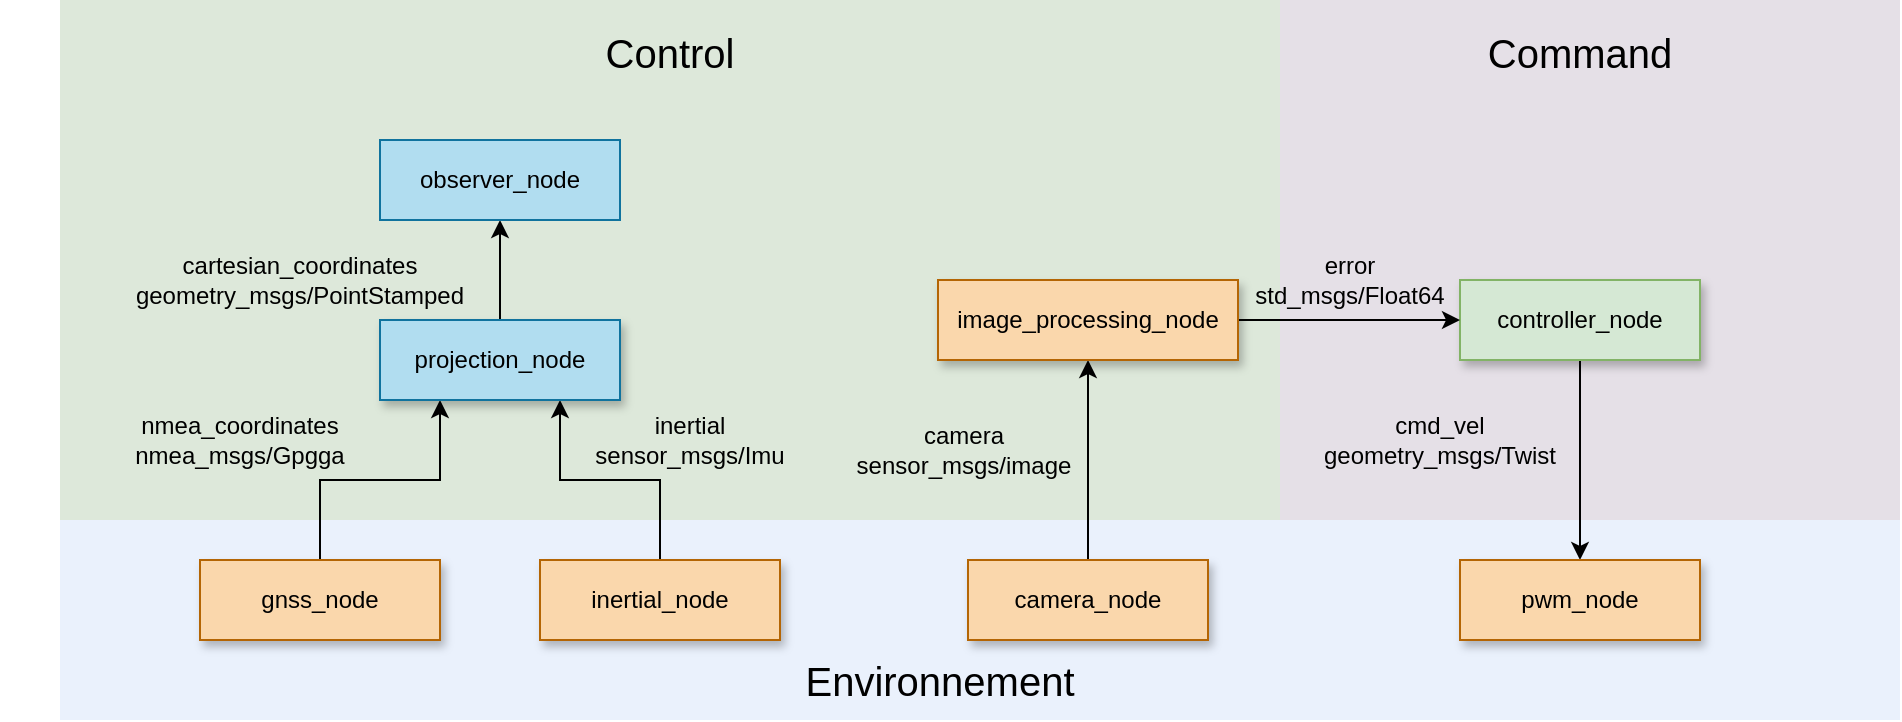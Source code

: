 <mxfile version="12.9.3" type="device"><diagram id="LOM3DD30pXZkqA77w6fu" name="Page-1"><mxGraphModel dx="1915" dy="616" grid="1" gridSize="10" guides="1" tooltips="1" connect="1" arrows="1" fold="1" page="1" pageScale="1" pageWidth="827" pageHeight="1169" math="0" shadow="0"><root><mxCell id="0"/><mxCell id="1" parent="0"/><mxCell id="5k8MpurmPt6ZaZ1ucksF-27" value="" style="rounded=0;whiteSpace=wrap;html=1;fillColor=#EAF1FC;strokeColor=none;gradientColor=none;" parent="1" vertex="1"><mxGeometry x="-160" y="340" width="920" height="100" as="geometry"/></mxCell><mxCell id="5k8MpurmPt6ZaZ1ucksF-26" value="" style="rounded=0;whiteSpace=wrap;html=1;fillColor=#E5E0E7;strokeColor=none;" parent="1" vertex="1"><mxGeometry x="450" y="80" width="310" height="260" as="geometry"/></mxCell><mxCell id="5k8MpurmPt6ZaZ1ucksF-25" value="" style="rounded=0;whiteSpace=wrap;html=1;fillColor=#DDE8DA;strokeColor=none;" parent="1" vertex="1"><mxGeometry x="-160" y="80" width="610" height="260" as="geometry"/></mxCell><mxCell id="LzHj21T4irfpq7RMiP9C-13" style="edgeStyle=orthogonalEdgeStyle;rounded=0;orthogonalLoop=1;jettySize=auto;html=1;exitX=0.5;exitY=0;exitDx=0;exitDy=0;entryX=0.75;entryY=1;entryDx=0;entryDy=0;" edge="1" parent="1" source="5k8MpurmPt6ZaZ1ucksF-3" target="5k8MpurmPt6ZaZ1ucksF-7"><mxGeometry relative="1" as="geometry"/></mxCell><mxCell id="5k8MpurmPt6ZaZ1ucksF-3" value="inertial_node" style="rounded=0;whiteSpace=wrap;html=1;fillColor=#fad7ac;strokeColor=#b46504;shadow=1;" parent="1" vertex="1"><mxGeometry x="80" y="360" width="120" height="40" as="geometry"/></mxCell><mxCell id="LzHj21T4irfpq7RMiP9C-12" style="edgeStyle=orthogonalEdgeStyle;rounded=0;orthogonalLoop=1;jettySize=auto;html=1;exitX=0.5;exitY=0;exitDx=0;exitDy=0;entryX=0.25;entryY=1;entryDx=0;entryDy=0;" edge="1" parent="1" source="5k8MpurmPt6ZaZ1ucksF-4" target="5k8MpurmPt6ZaZ1ucksF-7"><mxGeometry relative="1" as="geometry"/></mxCell><mxCell id="5k8MpurmPt6ZaZ1ucksF-4" value="gnss_node" style="rounded=0;whiteSpace=wrap;html=1;fillColor=#fad7ac;strokeColor=#b46504;shadow=1;" parent="1" vertex="1"><mxGeometry x="-90" y="360" width="120" height="40" as="geometry"/></mxCell><mxCell id="LzHj21T4irfpq7RMiP9C-8" style="edgeStyle=orthogonalEdgeStyle;rounded=0;orthogonalLoop=1;jettySize=auto;html=1;exitX=0.5;exitY=0;exitDx=0;exitDy=0;entryX=0.5;entryY=1;entryDx=0;entryDy=0;" edge="1" parent="1" source="5k8MpurmPt6ZaZ1ucksF-7" target="5k8MpurmPt6ZaZ1ucksF-8"><mxGeometry relative="1" as="geometry"/></mxCell><mxCell id="5k8MpurmPt6ZaZ1ucksF-7" value="projection_node" style="rounded=0;whiteSpace=wrap;html=1;fillColor=#b1ddf0;strokeColor=#10739e;shadow=1;" parent="1" vertex="1"><mxGeometry y="240" width="120" height="40" as="geometry"/></mxCell><mxCell id="5k8MpurmPt6ZaZ1ucksF-8" value="observer_node" style="rounded=0;whiteSpace=wrap;html=1;fillColor=#b1ddf0;strokeColor=#10739e;" parent="1" vertex="1"><mxGeometry y="150" width="120" height="40" as="geometry"/></mxCell><mxCell id="LzHj21T4irfpq7RMiP9C-1" style="edgeStyle=orthogonalEdgeStyle;rounded=0;orthogonalLoop=1;jettySize=auto;html=1;exitX=0.5;exitY=1;exitDx=0;exitDy=0;" edge="1" parent="1" source="5k8MpurmPt6ZaZ1ucksF-9" target="H9XTeie-ZFEMxc6dw-7I-4"><mxGeometry relative="1" as="geometry"/></mxCell><mxCell id="5k8MpurmPt6ZaZ1ucksF-9" value="controller_node" style="rounded=0;whiteSpace=wrap;html=1;fillColor=#d5e8d4;strokeColor=#82b366;shadow=1;" parent="1" vertex="1"><mxGeometry x="540" y="220" width="120" height="40" as="geometry"/></mxCell><mxCell id="5k8MpurmPt6ZaZ1ucksF-28" value="&lt;font style=&quot;font-size: 20px&quot;&gt;Control&lt;/font&gt;" style="text;html=1;strokeColor=none;fillColor=none;align=center;verticalAlign=middle;whiteSpace=wrap;rounded=0;" parent="1" vertex="1"><mxGeometry x="125" y="96" width="40" height="20" as="geometry"/></mxCell><mxCell id="5k8MpurmPt6ZaZ1ucksF-29" value="&lt;font style=&quot;font-size: 20px&quot;&gt;Command&lt;br&gt;&lt;/font&gt;" style="text;html=1;strokeColor=none;fillColor=none;align=center;verticalAlign=middle;whiteSpace=wrap;rounded=0;" parent="1" vertex="1"><mxGeometry x="580" y="96" width="40" height="20" as="geometry"/></mxCell><mxCell id="5k8MpurmPt6ZaZ1ucksF-32" value="&lt;font style=&quot;font-size: 20px&quot;&gt;Environnement&lt;/font&gt;" style="text;html=1;strokeColor=none;fillColor=none;align=center;verticalAlign=middle;whiteSpace=wrap;rounded=0;" parent="1" vertex="1"><mxGeometry x="260" y="410" width="40" height="20" as="geometry"/></mxCell><mxCell id="KlhayTl_aa-EpeSyxt1m-1" value="cmd_vel&lt;br&gt;geometry_msgs/Twist" style="text;html=1;strokeColor=none;fillColor=none;align=center;verticalAlign=middle;whiteSpace=wrap;rounded=0;" parent="1" vertex="1"><mxGeometry x="510" y="290" width="40" height="20" as="geometry"/></mxCell><mxCell id="ECoHBvPVbheH2E31ib2n-7" value="nmea_coordinates&lt;br&gt;nmea_msgs/Gpgga" style="text;html=1;strokeColor=none;fillColor=none;align=center;verticalAlign=middle;whiteSpace=wrap;rounded=0;" parent="1" vertex="1"><mxGeometry x="-175" y="290" width="210" height="20" as="geometry"/></mxCell><mxCell id="ECoHBvPVbheH2E31ib2n-8" value="cartesian_coordinates&lt;br&gt;geometry_msgs/PointStamped" style="text;html=1;strokeColor=none;fillColor=none;align=center;verticalAlign=middle;whiteSpace=wrap;rounded=0;" parent="1" vertex="1"><mxGeometry x="-190" y="210" width="300" height="20" as="geometry"/></mxCell><mxCell id="H9XTeie-ZFEMxc6dw-7I-4" value="pwm_node" style="rounded=0;whiteSpace=wrap;html=1;fillColor=#fad7ac;strokeColor=#b46504;shadow=1;" parent="1" vertex="1"><mxGeometry x="540" y="360" width="120" height="40" as="geometry"/></mxCell><mxCell id="LzHj21T4irfpq7RMiP9C-3" style="edgeStyle=orthogonalEdgeStyle;rounded=0;orthogonalLoop=1;jettySize=auto;html=1;exitX=0.5;exitY=0;exitDx=0;exitDy=0;entryX=0.5;entryY=1;entryDx=0;entryDy=0;" edge="1" parent="1" source="H9XTeie-ZFEMxc6dw-7I-8" target="LzHj21T4irfpq7RMiP9C-2"><mxGeometry relative="1" as="geometry"/></mxCell><mxCell id="H9XTeie-ZFEMxc6dw-7I-8" value="camera_node" style="rounded=0;whiteSpace=wrap;html=1;fillColor=#fad7ac;strokeColor=#b46504;shadow=1;" parent="1" vertex="1"><mxGeometry x="294" y="360" width="120" height="40" as="geometry"/></mxCell><mxCell id="LzHj21T4irfpq7RMiP9C-4" style="edgeStyle=orthogonalEdgeStyle;rounded=0;orthogonalLoop=1;jettySize=auto;html=1;exitX=1;exitY=0.5;exitDx=0;exitDy=0;entryX=0;entryY=0.5;entryDx=0;entryDy=0;" edge="1" parent="1" source="LzHj21T4irfpq7RMiP9C-2" target="5k8MpurmPt6ZaZ1ucksF-9"><mxGeometry relative="1" as="geometry"/></mxCell><mxCell id="LzHj21T4irfpq7RMiP9C-2" value="image_processing_node" style="rounded=0;whiteSpace=wrap;html=1;fillColor=#fad7ac;strokeColor=#b46504;shadow=1;" vertex="1" parent="1"><mxGeometry x="279" y="220" width="150" height="40" as="geometry"/></mxCell><mxCell id="LzHj21T4irfpq7RMiP9C-5" value="error&lt;br&gt;std_msgs/Float64" style="text;html=1;strokeColor=none;fillColor=none;align=center;verticalAlign=middle;whiteSpace=wrap;rounded=0;" vertex="1" parent="1"><mxGeometry x="460" y="210" width="50" height="20" as="geometry"/></mxCell><mxCell id="LzHj21T4irfpq7RMiP9C-6" style="edgeStyle=orthogonalEdgeStyle;rounded=0;orthogonalLoop=1;jettySize=auto;html=1;exitX=0.5;exitY=1;exitDx=0;exitDy=0;" edge="1" parent="1" source="KlhayTl_aa-EpeSyxt1m-1" target="KlhayTl_aa-EpeSyxt1m-1"><mxGeometry relative="1" as="geometry"/></mxCell><mxCell id="LzHj21T4irfpq7RMiP9C-7" value="camera&lt;br&gt;sensor_msgs/image" style="text;html=1;strokeColor=none;fillColor=none;align=center;verticalAlign=middle;whiteSpace=wrap;rounded=0;" vertex="1" parent="1"><mxGeometry x="224" y="295" width="136" height="20" as="geometry"/></mxCell><mxCell id="LzHj21T4irfpq7RMiP9C-14" value="inertial&lt;br&gt;sensor_msgs/Imu" style="text;html=1;strokeColor=none;fillColor=none;align=center;verticalAlign=middle;whiteSpace=wrap;rounded=0;" vertex="1" parent="1"><mxGeometry x="50" y="290" width="210" height="20" as="geometry"/></mxCell></root></mxGraphModel></diagram></mxfile>